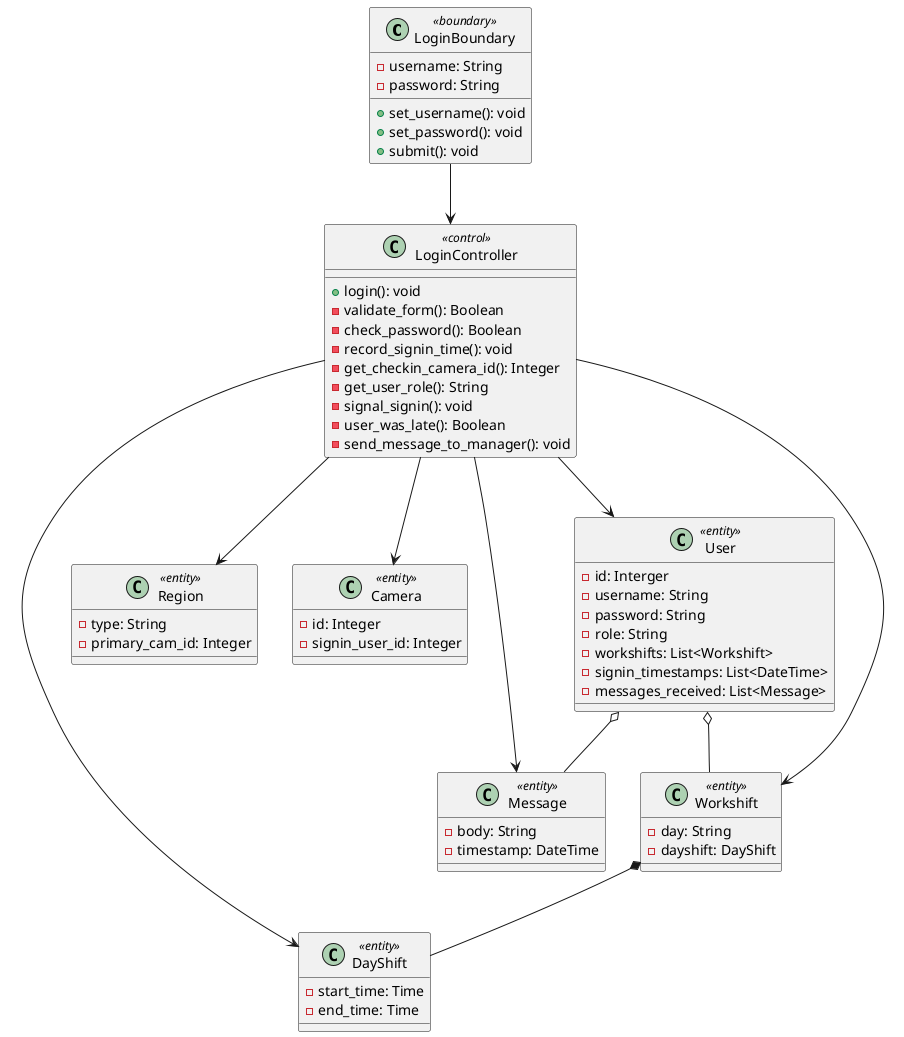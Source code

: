 @startuml

class LoginBoundary <<boundary>> {
    - username: String
    - password: String
    
    + set_username(): void
    + set_password(): void
    + submit(): void
}

class LoginController <<control>> {

    + login(): void
    - validate_form(): Boolean
    - check_password(): Boolean
    - record_signin_time(): void
    - get_checkin_camera_id(): Integer
    - get_user_role(): String
    - signal_signin(): void
    - user_was_late(): Boolean
    - send_message_to_manager(): void
}

class User <<entity>> {
    - id: Interger
    - username: String
    - password: String
    - role: String
    - workshifts: List<Workshift>
    - signin_timestamps: List<DateTime>
    - messages_received: List<Message>
}

class Region <<entity>> {
    - type: String
    - primary_cam_id: Integer
}

class Camera <<entity>> {
    - id: Integer
    - signin_user_id: Integer
}

class Workshift <<entity>> {
    - day: String
    - dayshift: DayShift
}

class DayShift <<entity>> {
    - start_time: Time
    - end_time: Time
}

class Message <<entity>> {
    - body: String
    - timestamp: DateTime
}

LoginBoundary --> LoginController
LoginController --> User
LoginController --> Region
LoginController --> Camera
LoginController --> Workshift
LoginController --> DayShift
LoginController --> Message
User o-- Workshift
Workshift *-- DayShift
User o-- Message

@enduml